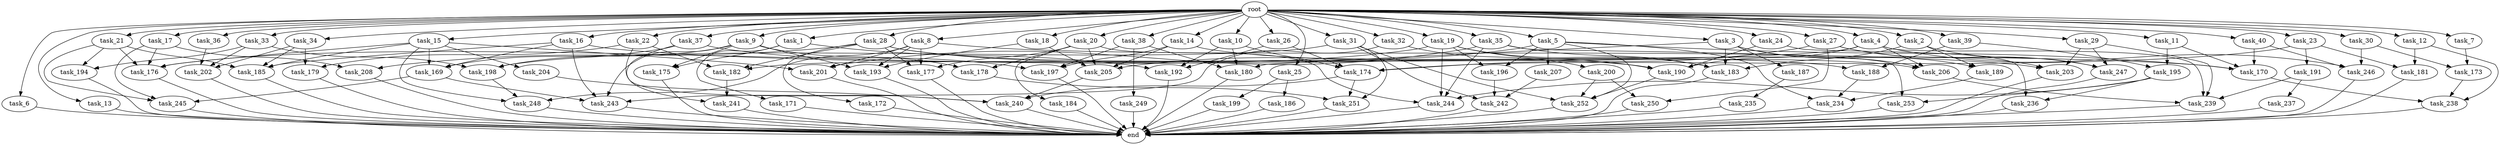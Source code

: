 digraph G {
  root [size="0.000000"];
  task_1 [size="1.024000"];
  task_2 [size="1.024000"];
  task_3 [size="1.024000"];
  task_4 [size="1.024000"];
  task_5 [size="1.024000"];
  task_6 [size="1.024000"];
  task_7 [size="1.024000"];
  task_8 [size="1.024000"];
  task_9 [size="1.024000"];
  task_10 [size="1.024000"];
  task_11 [size="1.024000"];
  task_12 [size="1.024000"];
  task_13 [size="1.024000"];
  task_14 [size="1.024000"];
  task_15 [size="1.024000"];
  task_16 [size="1.024000"];
  task_17 [size="1.024000"];
  task_18 [size="1.024000"];
  task_19 [size="1.024000"];
  task_20 [size="1.024000"];
  task_21 [size="1.024000"];
  task_22 [size="1.024000"];
  task_23 [size="1.024000"];
  task_24 [size="1.024000"];
  task_25 [size="1.024000"];
  task_26 [size="1.024000"];
  task_27 [size="1.024000"];
  task_28 [size="1.024000"];
  task_29 [size="1.024000"];
  task_30 [size="1.024000"];
  task_31 [size="1.024000"];
  task_32 [size="1.024000"];
  task_33 [size="1.024000"];
  task_34 [size="1.024000"];
  task_35 [size="1.024000"];
  task_36 [size="1.024000"];
  task_37 [size="1.024000"];
  task_38 [size="1.024000"];
  task_39 [size="1.024000"];
  task_40 [size="1.024000"];
  task_169 [size="1073741824.000000"];
  task_170 [size="1022202216.448000"];
  task_171 [size="549755813.888000"];
  task_172 [size="549755813.888000"];
  task_173 [size="1073741824.000000"];
  task_174 [size="2173253451.776000"];
  task_175 [size="1408749273.088000"];
  task_176 [size="2491081031.680000"];
  task_177 [size="2267742732.288000"];
  task_178 [size="1717986918.400000"];
  task_179 [size="558345748.480000"];
  task_180 [size="1829656068.096000"];
  task_181 [size="618475290.624000"];
  task_182 [size="901943132.160000"];
  task_183 [size="2216203124.736000"];
  task_184 [size="858993459.200000"];
  task_185 [size="1829656068.096000"];
  task_186 [size="695784701.952000"];
  task_187 [size="549755813.888000"];
  task_188 [size="1099511627.776000"];
  task_189 [size="970662608.896000"];
  task_190 [size="1494648619.008000"];
  task_191 [size="309237645.312000"];
  task_192 [size="1717986918.400000"];
  task_193 [size="1855425871.872000"];
  task_194 [size="1099511627.776000"];
  task_195 [size="627065225.216000"];
  task_196 [size="1116691496.960000"];
  task_197 [size="944892805.120000"];
  task_198 [size="1958505086.976000"];
  task_199 [size="695784701.952000"];
  task_200 [size="34359738.368000"];
  task_201 [size="1958505086.976000"];
  task_202 [size="1520418422.784000"];
  task_203 [size="2250562863.104000"];
  task_204 [size="549755813.888000"];
  task_205 [size="1726576852.992000"];
  task_206 [size="1073741824.000000"];
  task_207 [size="420906795.008000"];
  task_208 [size="1245540515.840000"];
  task_234 [size="1151051235.328000"];
  task_235 [size="137438953.472000"];
  task_236 [size="343597383.680000"];
  task_237 [size="695784701.952000"];
  task_238 [size="1589137899.520000"];
  task_239 [size="1743756722.176000"];
  task_240 [size="2276332666.880000"];
  task_241 [size="249108103.168000"];
  task_242 [size="893353197.568000"];
  task_243 [size="1279900254.208000"];
  task_244 [size="2413771620.352000"];
  task_245 [size="1322849927.168000"];
  task_246 [size="1288490188.800000"];
  task_247 [size="1812476198.912000"];
  task_248 [size="1958505086.976000"];
  task_249 [size="420906795.008000"];
  task_250 [size="1554778161.152000"];
  task_251 [size="1623497637.888000"];
  task_252 [size="2044404432.896000"];
  task_253 [size="858993459.200000"];
  end [size="0.000000"];

  root -> task_1 [size="1.000000"];
  root -> task_2 [size="1.000000"];
  root -> task_3 [size="1.000000"];
  root -> task_4 [size="1.000000"];
  root -> task_5 [size="1.000000"];
  root -> task_6 [size="1.000000"];
  root -> task_7 [size="1.000000"];
  root -> task_8 [size="1.000000"];
  root -> task_9 [size="1.000000"];
  root -> task_10 [size="1.000000"];
  root -> task_11 [size="1.000000"];
  root -> task_12 [size="1.000000"];
  root -> task_13 [size="1.000000"];
  root -> task_14 [size="1.000000"];
  root -> task_15 [size="1.000000"];
  root -> task_16 [size="1.000000"];
  root -> task_17 [size="1.000000"];
  root -> task_18 [size="1.000000"];
  root -> task_19 [size="1.000000"];
  root -> task_20 [size="1.000000"];
  root -> task_21 [size="1.000000"];
  root -> task_22 [size="1.000000"];
  root -> task_23 [size="1.000000"];
  root -> task_24 [size="1.000000"];
  root -> task_25 [size="1.000000"];
  root -> task_26 [size="1.000000"];
  root -> task_27 [size="1.000000"];
  root -> task_28 [size="1.000000"];
  root -> task_29 [size="1.000000"];
  root -> task_30 [size="1.000000"];
  root -> task_31 [size="1.000000"];
  root -> task_32 [size="1.000000"];
  root -> task_33 [size="1.000000"];
  root -> task_34 [size="1.000000"];
  root -> task_35 [size="1.000000"];
  root -> task_36 [size="1.000000"];
  root -> task_37 [size="1.000000"];
  root -> task_38 [size="1.000000"];
  root -> task_39 [size="1.000000"];
  root -> task_40 [size="1.000000"];
  task_1 -> task_171 [size="536870912.000000"];
  task_1 -> task_175 [size="536870912.000000"];
  task_1 -> task_192 [size="536870912.000000"];
  task_2 -> task_183 [size="411041792.000000"];
  task_2 -> task_189 [size="411041792.000000"];
  task_2 -> task_247 [size="411041792.000000"];
  task_3 -> task_180 [size="536870912.000000"];
  task_3 -> task_183 [size="536870912.000000"];
  task_3 -> task_187 [size="536870912.000000"];
  task_3 -> task_189 [size="536870912.000000"];
  task_3 -> task_206 [size="536870912.000000"];
  task_4 -> task_182 [size="209715200.000000"];
  task_4 -> task_190 [size="209715200.000000"];
  task_4 -> task_206 [size="209715200.000000"];
  task_4 -> task_239 [size="209715200.000000"];
  task_4 -> task_246 [size="209715200.000000"];
  task_5 -> task_170 [size="411041792.000000"];
  task_5 -> task_196 [size="411041792.000000"];
  task_5 -> task_205 [size="411041792.000000"];
  task_5 -> task_207 [size="411041792.000000"];
  task_5 -> task_234 [size="411041792.000000"];
  task_5 -> task_252 [size="411041792.000000"];
  task_6 -> end [size="1.000000"];
  task_7 -> task_173 [size="209715200.000000"];
  task_8 -> task_177 [size="838860800.000000"];
  task_8 -> task_193 [size="838860800.000000"];
  task_8 -> task_201 [size="838860800.000000"];
  task_8 -> task_203 [size="838860800.000000"];
  task_8 -> task_248 [size="838860800.000000"];
  task_9 -> task_175 [size="838860800.000000"];
  task_9 -> task_178 [size="838860800.000000"];
  task_9 -> task_193 [size="838860800.000000"];
  task_9 -> task_198 [size="838860800.000000"];
  task_9 -> task_243 [size="838860800.000000"];
  task_10 -> task_174 [size="838860800.000000"];
  task_10 -> task_180 [size="838860800.000000"];
  task_10 -> task_192 [size="838860800.000000"];
  task_11 -> task_170 [size="75497472.000000"];
  task_11 -> task_195 [size="75497472.000000"];
  task_12 -> task_181 [size="301989888.000000"];
  task_12 -> task_238 [size="301989888.000000"];
  task_13 -> end [size="1.000000"];
  task_14 -> task_197 [size="301989888.000000"];
  task_14 -> task_205 [size="301989888.000000"];
  task_14 -> task_206 [size="301989888.000000"];
  task_15 -> task_169 [size="536870912.000000"];
  task_15 -> task_176 [size="536870912.000000"];
  task_15 -> task_185 [size="536870912.000000"];
  task_15 -> task_201 [size="536870912.000000"];
  task_15 -> task_204 [size="536870912.000000"];
  task_15 -> task_248 [size="536870912.000000"];
  task_16 -> task_169 [size="301989888.000000"];
  task_16 -> task_170 [size="301989888.000000"];
  task_16 -> task_185 [size="301989888.000000"];
  task_16 -> task_243 [size="301989888.000000"];
  task_17 -> task_176 [size="679477248.000000"];
  task_17 -> task_208 [size="679477248.000000"];
  task_17 -> task_245 [size="679477248.000000"];
  task_18 -> task_193 [size="134217728.000000"];
  task_18 -> task_205 [size="134217728.000000"];
  task_19 -> task_176 [size="679477248.000000"];
  task_19 -> task_183 [size="679477248.000000"];
  task_19 -> task_190 [size="679477248.000000"];
  task_19 -> task_196 [size="679477248.000000"];
  task_19 -> task_244 [size="679477248.000000"];
  task_20 -> task_177 [size="838860800.000000"];
  task_20 -> task_178 [size="838860800.000000"];
  task_20 -> task_184 [size="838860800.000000"];
  task_20 -> task_205 [size="838860800.000000"];
  task_20 -> task_244 [size="838860800.000000"];
  task_21 -> task_176 [size="536870912.000000"];
  task_21 -> task_185 [size="536870912.000000"];
  task_21 -> task_194 [size="536870912.000000"];
  task_21 -> task_245 [size="536870912.000000"];
  task_22 -> task_179 [size="134217728.000000"];
  task_22 -> task_182 [size="134217728.000000"];
  task_22 -> task_240 [size="134217728.000000"];
  task_23 -> task_174 [size="301989888.000000"];
  task_23 -> task_181 [size="301989888.000000"];
  task_23 -> task_191 [size="301989888.000000"];
  task_24 -> task_190 [size="33554432.000000"];
  task_24 -> task_236 [size="33554432.000000"];
  task_25 -> task_186 [size="679477248.000000"];
  task_25 -> task_199 [size="679477248.000000"];
  task_26 -> task_174 [size="301989888.000000"];
  task_26 -> task_192 [size="301989888.000000"];
  task_27 -> task_174 [size="679477248.000000"];
  task_27 -> task_203 [size="679477248.000000"];
  task_27 -> task_247 [size="679477248.000000"];
  task_27 -> task_250 [size="679477248.000000"];
  task_28 -> task_172 [size="536870912.000000"];
  task_28 -> task_177 [size="536870912.000000"];
  task_28 -> task_182 [size="536870912.000000"];
  task_28 -> task_188 [size="536870912.000000"];
  task_28 -> task_190 [size="536870912.000000"];
  task_28 -> task_208 [size="536870912.000000"];
  task_29 -> task_203 [size="679477248.000000"];
  task_29 -> task_239 [size="679477248.000000"];
  task_29 -> task_247 [size="679477248.000000"];
  task_30 -> task_173 [size="838860800.000000"];
  task_30 -> task_246 [size="838860800.000000"];
  task_31 -> task_198 [size="536870912.000000"];
  task_31 -> task_242 [size="536870912.000000"];
  task_31 -> task_251 [size="536870912.000000"];
  task_31 -> task_252 [size="536870912.000000"];
  task_32 -> task_200 [size="33554432.000000"];
  task_32 -> task_243 [size="33554432.000000"];
  task_33 -> task_194 [size="536870912.000000"];
  task_33 -> task_198 [size="536870912.000000"];
  task_33 -> task_202 [size="536870912.000000"];
  task_34 -> task_179 [size="411041792.000000"];
  task_34 -> task_185 [size="411041792.000000"];
  task_34 -> task_202 [size="411041792.000000"];
  task_35 -> task_183 [size="536870912.000000"];
  task_35 -> task_201 [size="536870912.000000"];
  task_35 -> task_244 [size="536870912.000000"];
  task_35 -> task_253 [size="536870912.000000"];
  task_36 -> task_202 [size="536870912.000000"];
  task_37 -> task_169 [size="209715200.000000"];
  task_37 -> task_197 [size="209715200.000000"];
  task_37 -> task_241 [size="209715200.000000"];
  task_38 -> task_180 [size="411041792.000000"];
  task_38 -> task_197 [size="411041792.000000"];
  task_38 -> task_249 [size="411041792.000000"];
  task_39 -> task_188 [size="536870912.000000"];
  task_39 -> task_195 [size="536870912.000000"];
  task_40 -> task_170 [size="209715200.000000"];
  task_40 -> task_246 [size="209715200.000000"];
  task_169 -> task_243 [size="75497472.000000"];
  task_169 -> task_245 [size="75497472.000000"];
  task_170 -> task_238 [size="838860800.000000"];
  task_171 -> end [size="1.000000"];
  task_172 -> end [size="1.000000"];
  task_173 -> task_238 [size="411041792.000000"];
  task_174 -> task_240 [size="838860800.000000"];
  task_174 -> task_251 [size="838860800.000000"];
  task_175 -> end [size="1.000000"];
  task_176 -> end [size="1.000000"];
  task_177 -> end [size="1.000000"];
  task_178 -> task_251 [size="209715200.000000"];
  task_179 -> end [size="1.000000"];
  task_180 -> end [size="1.000000"];
  task_181 -> end [size="1.000000"];
  task_182 -> task_241 [size="33554432.000000"];
  task_183 -> end [size="1.000000"];
  task_184 -> end [size="1.000000"];
  task_185 -> end [size="1.000000"];
  task_186 -> end [size="1.000000"];
  task_187 -> task_235 [size="134217728.000000"];
  task_188 -> task_234 [size="301989888.000000"];
  task_189 -> task_234 [size="411041792.000000"];
  task_190 -> task_252 [size="209715200.000000"];
  task_191 -> task_237 [size="679477248.000000"];
  task_191 -> task_239 [size="679477248.000000"];
  task_192 -> end [size="1.000000"];
  task_193 -> end [size="1.000000"];
  task_194 -> end [size="1.000000"];
  task_195 -> task_236 [size="301989888.000000"];
  task_195 -> task_244 [size="301989888.000000"];
  task_195 -> task_253 [size="301989888.000000"];
  task_196 -> task_242 [size="301989888.000000"];
  task_197 -> end [size="1.000000"];
  task_198 -> task_248 [size="536870912.000000"];
  task_199 -> end [size="1.000000"];
  task_200 -> task_250 [size="838860800.000000"];
  task_200 -> task_252 [size="838860800.000000"];
  task_201 -> end [size="1.000000"];
  task_202 -> end [size="1.000000"];
  task_203 -> end [size="1.000000"];
  task_204 -> task_240 [size="838860800.000000"];
  task_205 -> task_240 [size="411041792.000000"];
  task_206 -> task_239 [size="134217728.000000"];
  task_207 -> task_242 [size="33554432.000000"];
  task_208 -> end [size="1.000000"];
  task_234 -> end [size="1.000000"];
  task_235 -> end [size="1.000000"];
  task_236 -> end [size="1.000000"];
  task_237 -> end [size="1.000000"];
  task_238 -> end [size="1.000000"];
  task_239 -> end [size="1.000000"];
  task_240 -> end [size="1.000000"];
  task_241 -> end [size="1.000000"];
  task_242 -> end [size="1.000000"];
  task_243 -> end [size="1.000000"];
  task_244 -> end [size="1.000000"];
  task_245 -> end [size="1.000000"];
  task_246 -> end [size="1.000000"];
  task_247 -> end [size="1.000000"];
  task_248 -> end [size="1.000000"];
  task_249 -> end [size="1.000000"];
  task_250 -> end [size="1.000000"];
  task_251 -> end [size="1.000000"];
  task_252 -> end [size="1.000000"];
  task_253 -> end [size="1.000000"];
}
